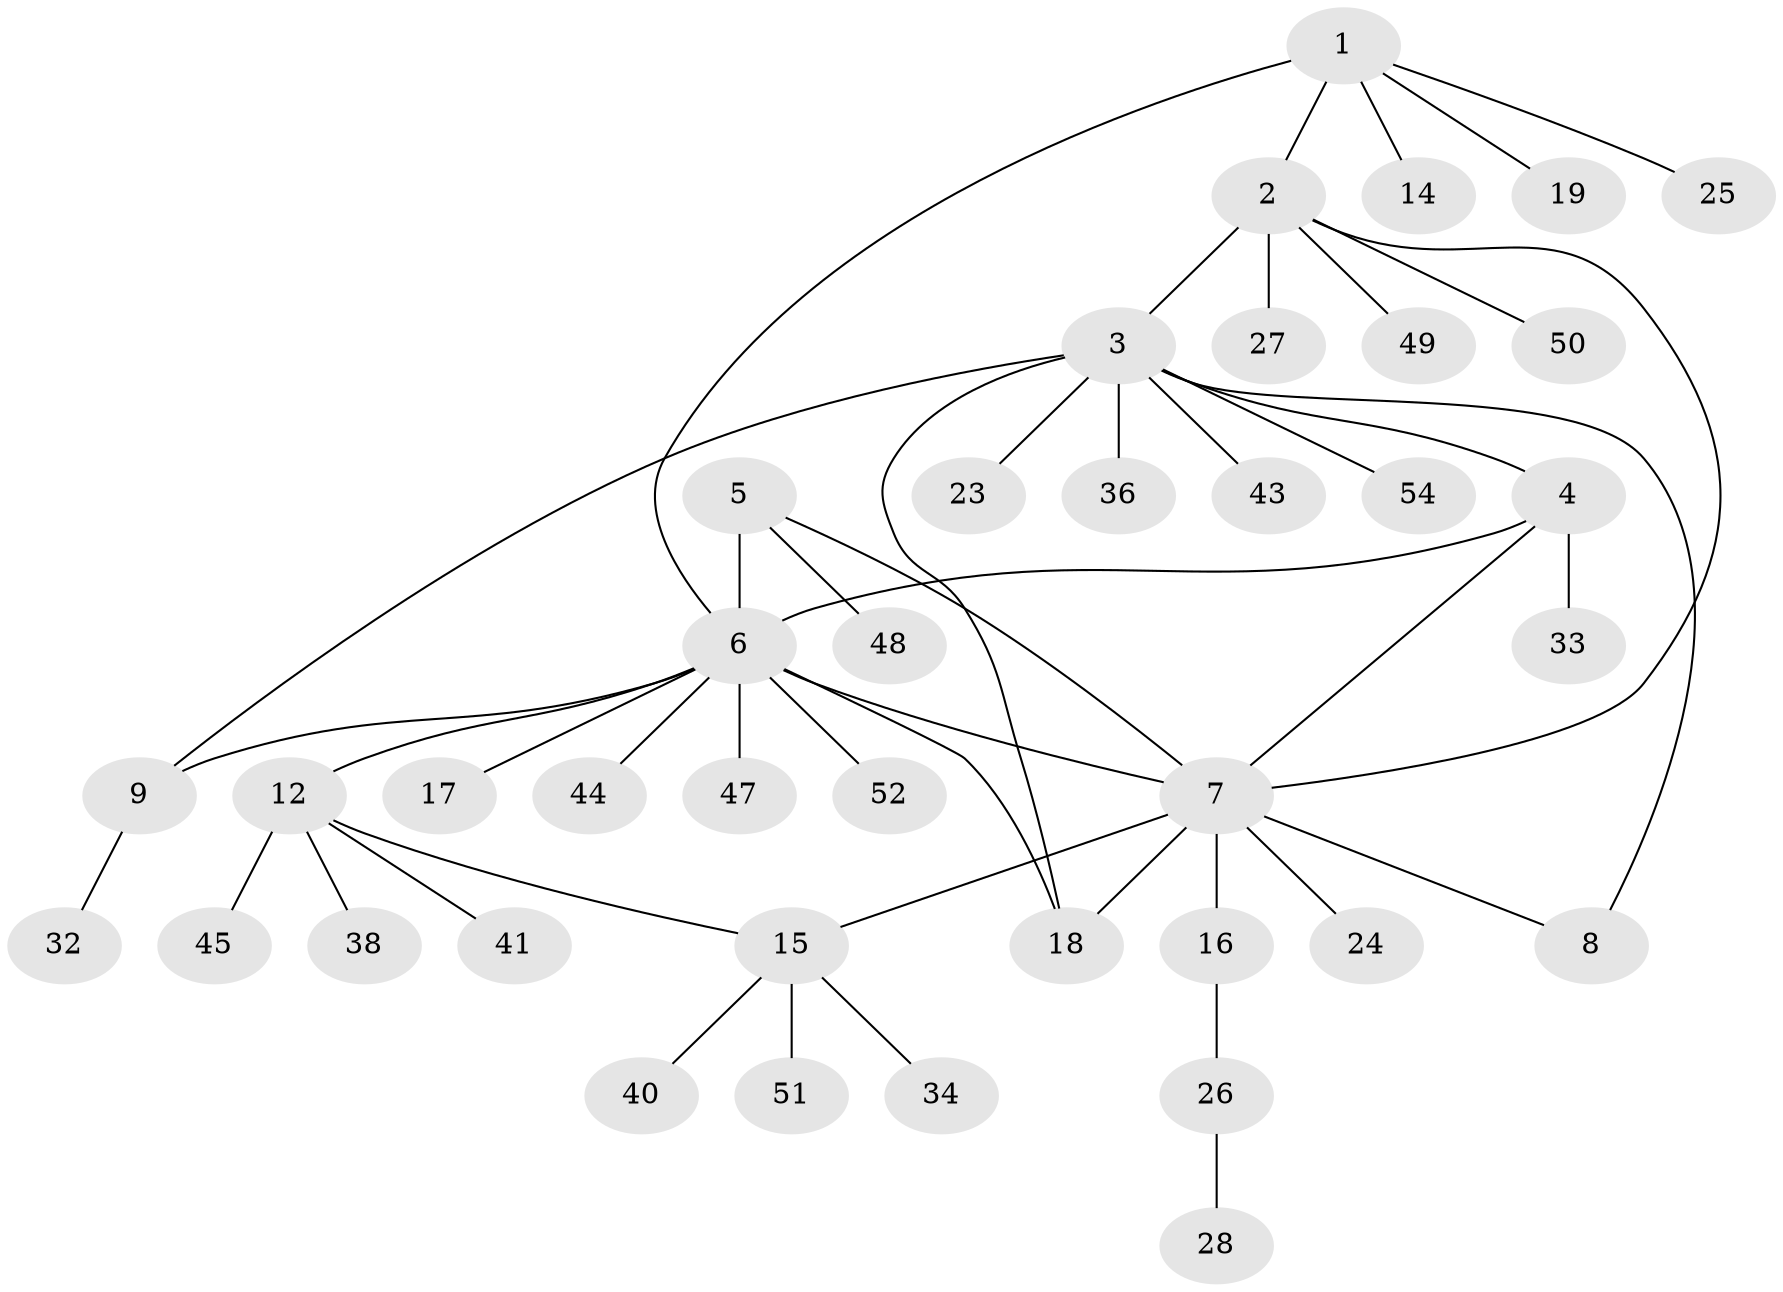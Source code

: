// original degree distribution, {5: 0.018518518518518517, 6: 0.037037037037037035, 10: 0.018518518518518517, 3: 0.1111111111111111, 4: 0.05555555555555555, 7: 0.037037037037037035, 9: 0.018518518518518517, 2: 0.14814814814814814, 1: 0.5555555555555556}
// Generated by graph-tools (version 1.1) at 2025/42/03/06/25 10:42:13]
// undirected, 39 vertices, 47 edges
graph export_dot {
graph [start="1"]
  node [color=gray90,style=filled];
  1 [super="+11"];
  2 [super="+22"];
  3 [super="+29"];
  4 [super="+20"];
  5 [super="+31"];
  6 [super="+10"];
  7 [super="+42"];
  8;
  9 [super="+21"];
  12 [super="+13"];
  14;
  15 [super="+37"];
  16;
  17 [super="+39"];
  18;
  19;
  23 [super="+30"];
  24;
  25;
  26 [super="+46"];
  27;
  28 [super="+35"];
  32;
  33;
  34;
  36 [super="+53"];
  38;
  40;
  41;
  43;
  44;
  45;
  47;
  48;
  49;
  50;
  51;
  52;
  54;
  1 -- 2;
  1 -- 6 [weight=2];
  1 -- 25;
  1 -- 19;
  1 -- 14;
  2 -- 3;
  2 -- 7;
  2 -- 27;
  2 -- 49;
  2 -- 50;
  3 -- 4;
  3 -- 8;
  3 -- 9;
  3 -- 18;
  3 -- 23;
  3 -- 36;
  3 -- 43;
  3 -- 54;
  4 -- 6;
  4 -- 33;
  4 -- 7;
  5 -- 6;
  5 -- 7;
  5 -- 48;
  6 -- 17;
  6 -- 18;
  6 -- 52;
  6 -- 7;
  6 -- 9;
  6 -- 12;
  6 -- 44;
  6 -- 47;
  7 -- 8;
  7 -- 15;
  7 -- 16;
  7 -- 24;
  7 -- 18;
  9 -- 32;
  12 -- 15;
  12 -- 38;
  12 -- 41;
  12 -- 45;
  15 -- 34;
  15 -- 40;
  15 -- 51;
  16 -- 26;
  26 -- 28;
}

